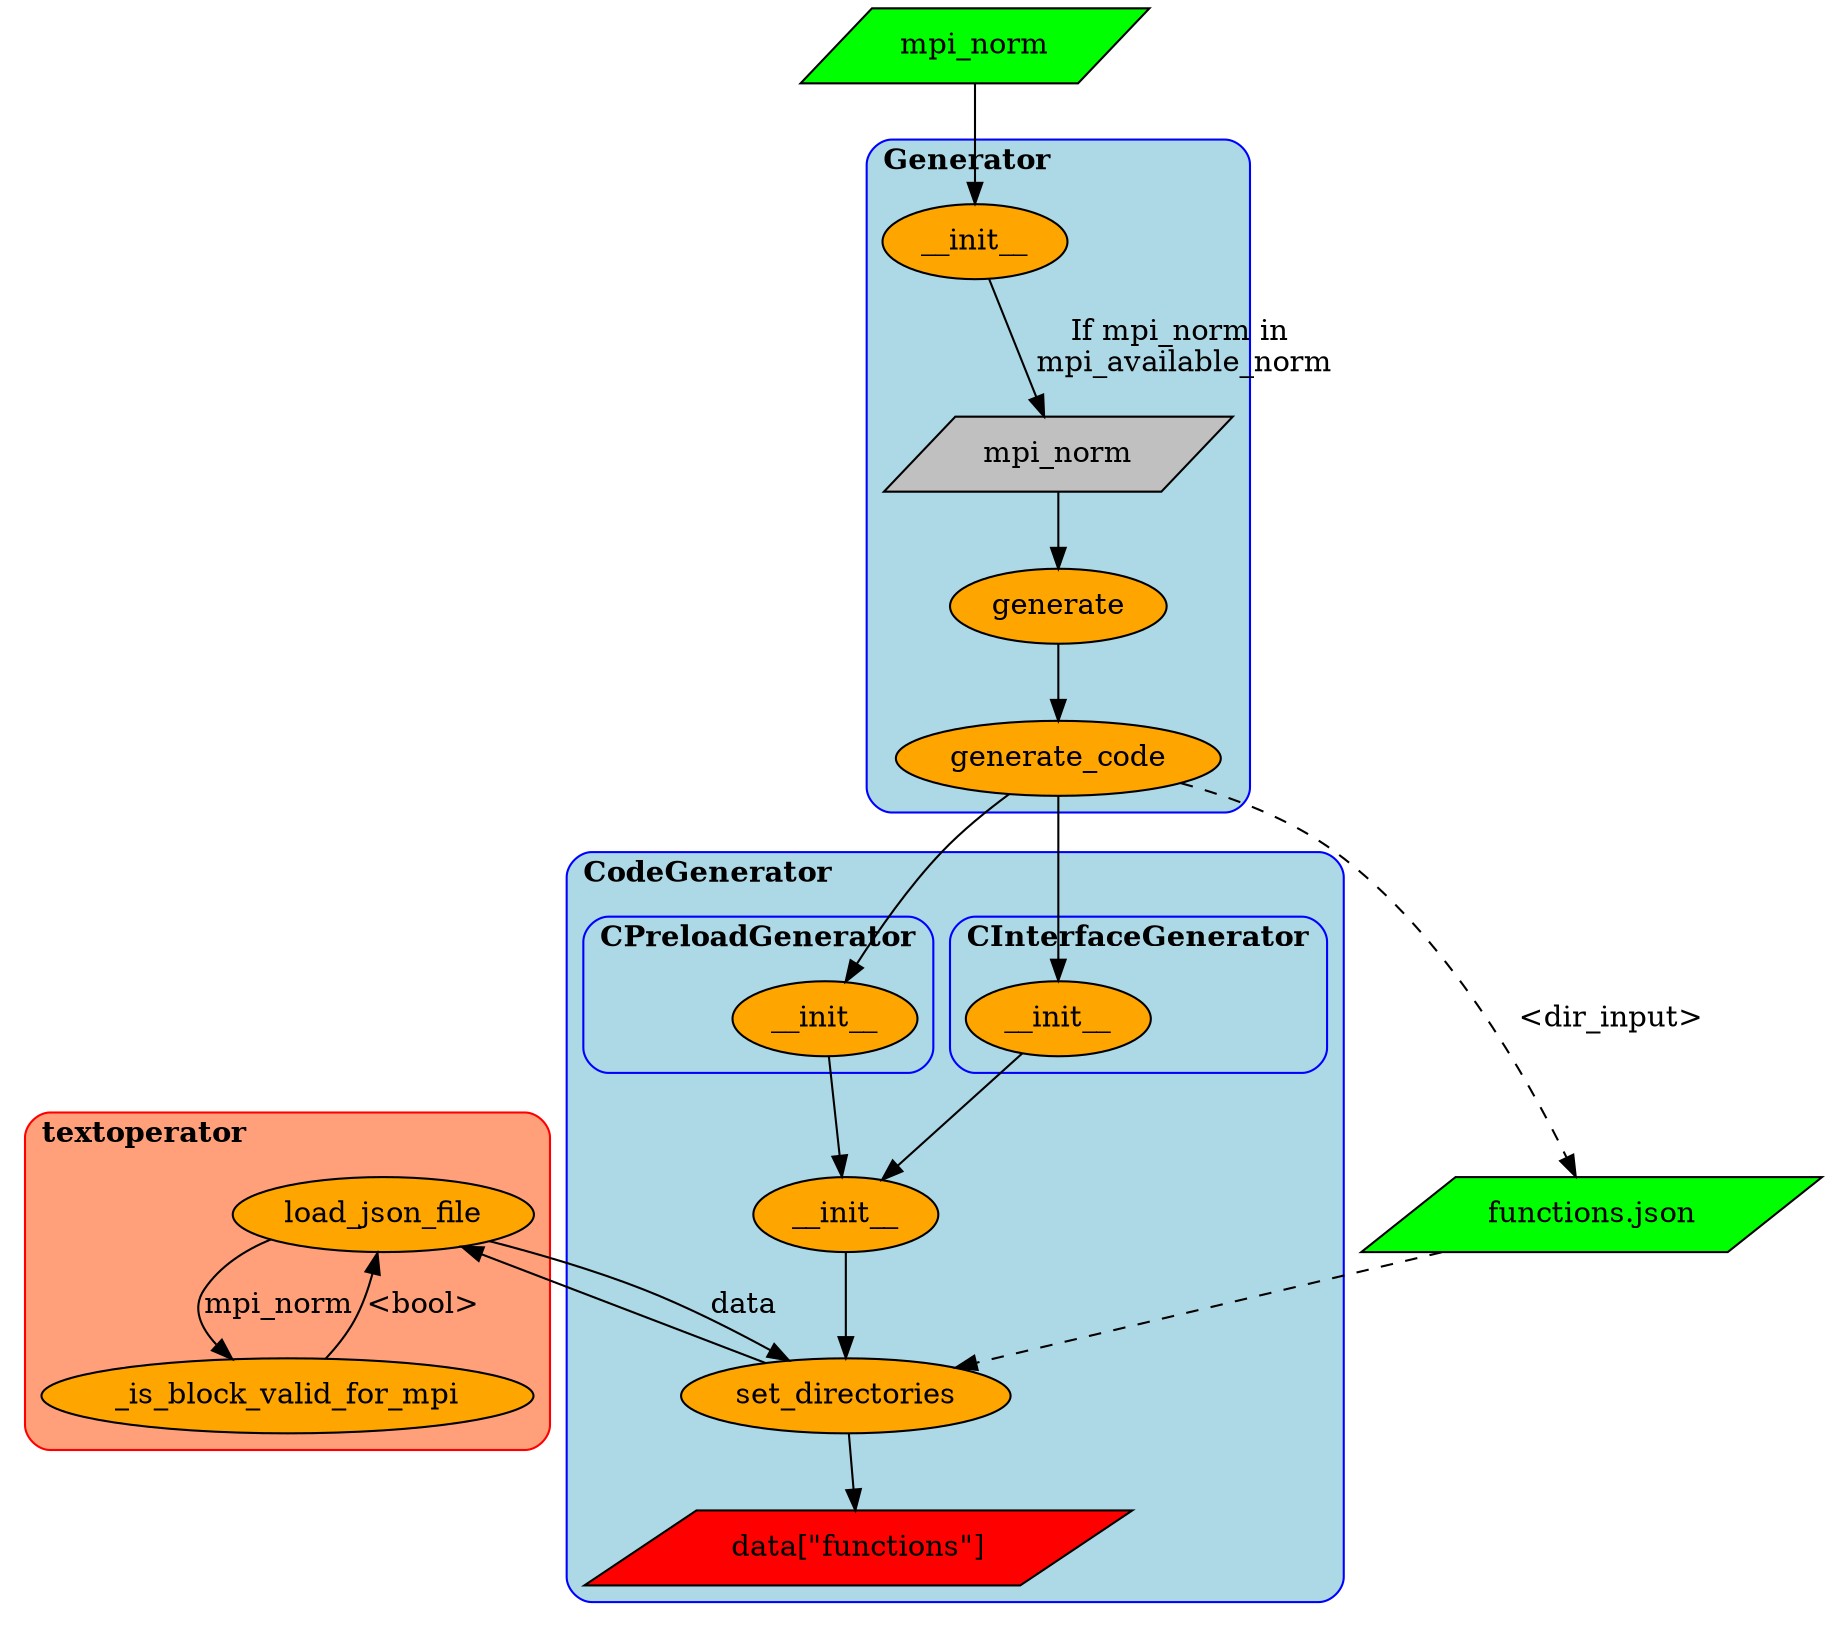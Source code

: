 digraph mpi_norm_workflow {

    rankdir=TB;  // Orientation from top to bottom

    // Classes definition:
    subgraph cluster_class_Generator {
            label=<<B>Generator</B>>;
            labeljust="l";
            color=blue;
            style=rounded;
            bgcolor=lightblue;

            // Test
            node [shape=parallelogram, style=filled, fillcolor=grey];
            Generator_mpi_norm [label="mpi_norm"];
            // Method definition: ellipse
            node [shape=ellipse, style=filled, fillcolor=orange];
            Generator__init__ [label="__init__"];
            Generator_generate [label="generate"];
            Generator_generate_code [label="generate_code"];
            Generator__init__ -> Generator_mpi_norm [label="If mpi_norm in\n mpi_available_norm"];
            Generator_mpi_norm -> Generator_generate;
            Generator_generate -> Generator_generate_code;
    }

    subgraph cluster_class_CodeGenerator {
            label=<<B>CodeGenerator</B>>;
            labeljust="l";
            color=blue;
            style=rounded;
            bgcolor=lightblue;

            // Method definition: ellipse
            node [shape=ellipse, style=filled, fillcolor=orange];
            CodeGenerator_set_directories [label="set_directories"];
            CodeGenerator__init__ [label="__init__"];
            // Output: parallelogram
            node [shape=parallelogram, style=filled, fillcolor=red];
            CodeGenerator_data_functions [label="data[\"functions\"]"];
    subgraph cluster_class_CPreloadGenerator {
            label=<<B>CPreloadGenerator</B>>;
            labeljust="l";
            color=blue;
            style=rounded;
            bgcolor=lightblue;

            // Method definition: ellipse
            node [shape=ellipse, style=filled, fillcolor=orange];
            CPreloadGenerator__init__ [label="__init__"];
    }

    subgraph cluster_class_CInterfaceGenerator {
            label=<<B>CInterfaceGenerator</B>>;
            labeljust="l";
            color=blue;
            style=rounded;
            bgcolor=lightblue;

            // Method definition: ellipse
            node [shape=ellipse, style=filled, fillcolor=orange];
            CInterfaceGenerator__init__ [label="__init__"];
    }
    }

    // Module definition: rectangle
    subgraph cluster_module_textoperator {
            label=<<B>textoperator</B>>;
            labeljust="l";
            color=red;
            style=rounded;
            bgcolor=lightsalmon;

            // Method definition: ellipse
            node [shape=ellipse, style=filled, fillcolor=orange];
            textoperator_load_json_file [label="load_json_file"];
            textoperator_is_block_valid_for_mpi [label="_is_block_valid_for_mpi"];
    }

    // Input: parallelogram
    node [shape=parallelogram, style=filled, fillcolor=green];
    functions_json [label="functions.json"];
    mpi_norm [shape=parallelogram];

    // Functionnal relationship
    Generator_generate_code -> CPreloadGenerator__init__;
    Generator_generate_code -> CInterfaceGenerator__init__;
    CPreloadGenerator__init__ -> CodeGenerator__init__;
    CInterfaceGenerator__init__ -> CodeGenerator__init__;
    CodeGenerator__init__ -> CodeGenerator_set_directories;
    CodeGenerator_set_directories ->  textoperator_load_json_file;
    textoperator_load_json_file -> textoperator_is_block_valid_for_mpi [label=mpi_norm];
    textoperator_is_block_valid_for_mpi -> textoperator_load_json_file [label="<bool>"];

    // Data Flow
    mpi_norm -> Generator__init__;
    Generator_generate_code -> functions_json  [label="<dir_input>", style=dashed];
    functions_json -> CodeGenerator_set_directories [style=dashed];
    textoperator_load_json_file   -> CodeGenerator_set_directories [label="data"];
    CodeGenerator_set_directories -> CodeGenerator_data_functions;

}
